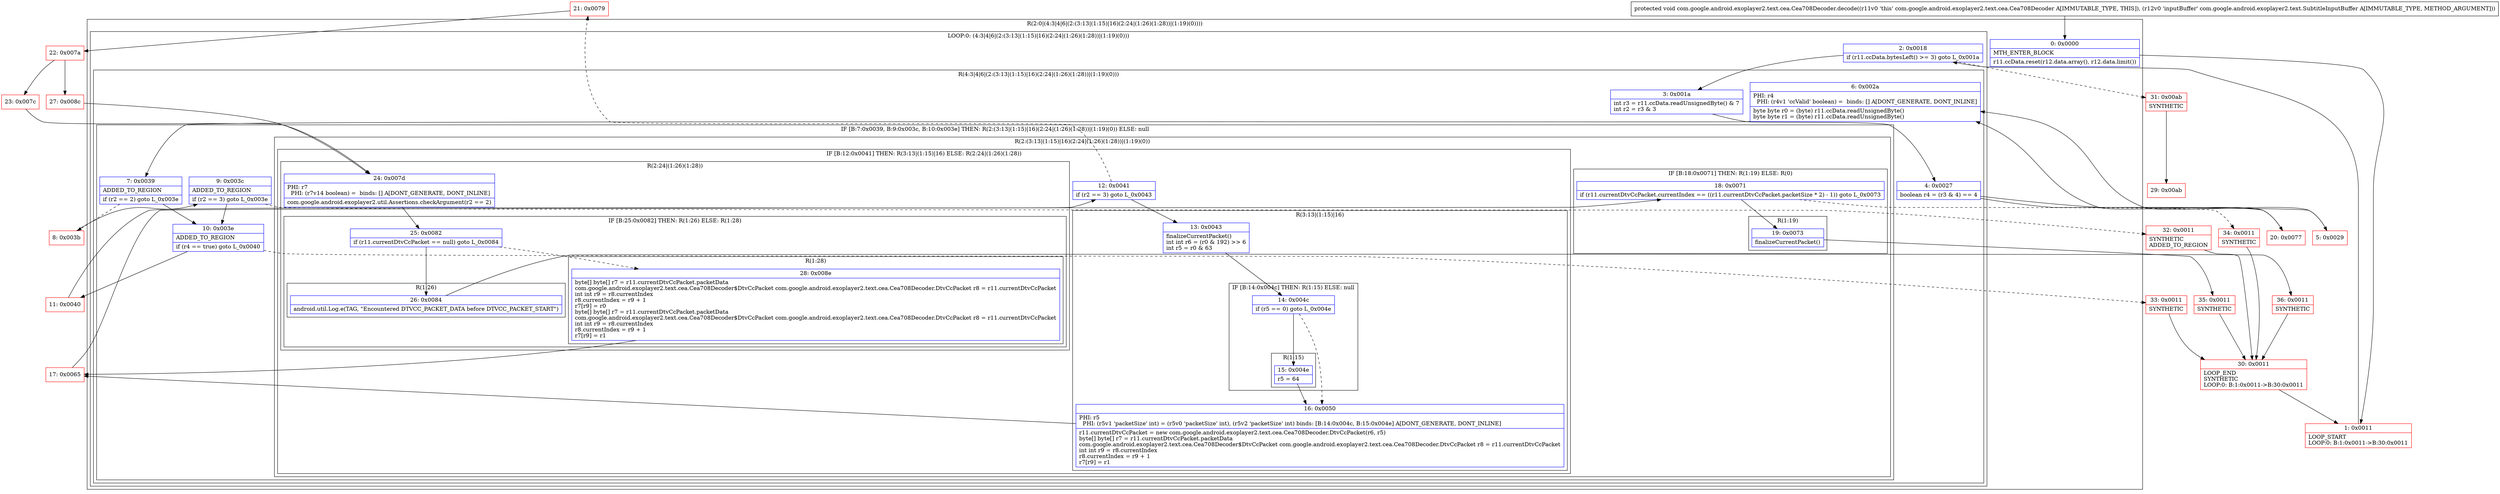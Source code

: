 digraph "CFG forcom.google.android.exoplayer2.text.cea.Cea708Decoder.decode(Lcom\/google\/android\/exoplayer2\/text\/SubtitleInputBuffer;)V" {
subgraph cluster_Region_1970827559 {
label = "R(2:0|(4:3|4|6|(2:(3:13|(1:15)|16)(2:24|(1:26)(1:28))|(1:19)(0))))";
node [shape=record,color=blue];
Node_0 [shape=record,label="{0\:\ 0x0000|MTH_ENTER_BLOCK\l|r11.ccData.reset(r12.data.array(), r12.data.limit())\l}"];
subgraph cluster_LoopRegion_1884593039 {
label = "LOOP:0: (4:3|4|6|(2:(3:13|(1:15)|16)(2:24|(1:26)(1:28))|(1:19)(0)))";
node [shape=record,color=blue];
Node_2 [shape=record,label="{2\:\ 0x0018|if (r11.ccData.bytesLeft() \>= 3) goto L_0x001a\l}"];
subgraph cluster_Region_1733707854 {
label = "R(4:3|4|6|(2:(3:13|(1:15)|16)(2:24|(1:26)(1:28))|(1:19)(0)))";
node [shape=record,color=blue];
Node_3 [shape=record,label="{3\:\ 0x001a|int r3 = r11.ccData.readUnsignedByte() & 7\lint r2 = r3 & 3\l}"];
Node_4 [shape=record,label="{4\:\ 0x0027|boolean r4 = (r3 & 4) == 4\l}"];
Node_6 [shape=record,label="{6\:\ 0x002a|PHI: r4 \l  PHI: (r4v1 'ccValid' boolean) =  binds: [] A[DONT_GENERATE, DONT_INLINE]\l|byte byte r0 = (byte) r11.ccData.readUnsignedByte()\lbyte byte r1 = (byte) r11.ccData.readUnsignedByte()\l}"];
subgraph cluster_IfRegion_1095622197 {
label = "IF [B:7:0x0039, B:9:0x003c, B:10:0x003e] THEN: R(2:(3:13|(1:15)|16)(2:24|(1:26)(1:28))|(1:19)(0)) ELSE: null";
node [shape=record,color=blue];
Node_7 [shape=record,label="{7\:\ 0x0039|ADDED_TO_REGION\l|if (r2 == 2) goto L_0x003e\l}"];
Node_9 [shape=record,label="{9\:\ 0x003c|ADDED_TO_REGION\l|if (r2 == 3) goto L_0x003e\l}"];
Node_10 [shape=record,label="{10\:\ 0x003e|ADDED_TO_REGION\l|if (r4 == true) goto L_0x0040\l}"];
subgraph cluster_Region_916015939 {
label = "R(2:(3:13|(1:15)|16)(2:24|(1:26)(1:28))|(1:19)(0))";
node [shape=record,color=blue];
subgraph cluster_IfRegion_847183920 {
label = "IF [B:12:0x0041] THEN: R(3:13|(1:15)|16) ELSE: R(2:24|(1:26)(1:28))";
node [shape=record,color=blue];
Node_12 [shape=record,label="{12\:\ 0x0041|if (r2 == 3) goto L_0x0043\l}"];
subgraph cluster_Region_595430336 {
label = "R(3:13|(1:15)|16)";
node [shape=record,color=blue];
Node_13 [shape=record,label="{13\:\ 0x0043|finalizeCurrentPacket()\lint int r6 = (r0 & 192) \>\> 6\lint r5 = r0 & 63\l}"];
subgraph cluster_IfRegion_1430152410 {
label = "IF [B:14:0x004c] THEN: R(1:15) ELSE: null";
node [shape=record,color=blue];
Node_14 [shape=record,label="{14\:\ 0x004c|if (r5 == 0) goto L_0x004e\l}"];
subgraph cluster_Region_1180351169 {
label = "R(1:15)";
node [shape=record,color=blue];
Node_15 [shape=record,label="{15\:\ 0x004e|r5 = 64\l}"];
}
}
Node_16 [shape=record,label="{16\:\ 0x0050|PHI: r5 \l  PHI: (r5v1 'packetSize' int) = (r5v0 'packetSize' int), (r5v2 'packetSize' int) binds: [B:14:0x004c, B:15:0x004e] A[DONT_GENERATE, DONT_INLINE]\l|r11.currentDtvCcPacket = new com.google.android.exoplayer2.text.cea.Cea708Decoder.DtvCcPacket(r6, r5)\lbyte[] byte[] r7 = r11.currentDtvCcPacket.packetData\lcom.google.android.exoplayer2.text.cea.Cea708Decoder$DtvCcPacket com.google.android.exoplayer2.text.cea.Cea708Decoder.DtvCcPacket r8 = r11.currentDtvCcPacket\lint int r9 = r8.currentIndex\lr8.currentIndex = r9 + 1\lr7[r9] = r1\l}"];
}
subgraph cluster_Region_1992079713 {
label = "R(2:24|(1:26)(1:28))";
node [shape=record,color=blue];
Node_24 [shape=record,label="{24\:\ 0x007d|PHI: r7 \l  PHI: (r7v14 boolean) =  binds: [] A[DONT_GENERATE, DONT_INLINE]\l|com.google.android.exoplayer2.util.Assertions.checkArgument(r2 == 2)\l}"];
subgraph cluster_IfRegion_1533869159 {
label = "IF [B:25:0x0082] THEN: R(1:26) ELSE: R(1:28)";
node [shape=record,color=blue];
Node_25 [shape=record,label="{25\:\ 0x0082|if (r11.currentDtvCcPacket == null) goto L_0x0084\l}"];
subgraph cluster_Region_1839947620 {
label = "R(1:26)";
node [shape=record,color=blue];
Node_26 [shape=record,label="{26\:\ 0x0084|android.util.Log.e(TAG, \"Encountered DTVCC_PACKET_DATA before DTVCC_PACKET_START\")\l}"];
}
subgraph cluster_Region_216942060 {
label = "R(1:28)";
node [shape=record,color=blue];
Node_28 [shape=record,label="{28\:\ 0x008e|byte[] byte[] r7 = r11.currentDtvCcPacket.packetData\lcom.google.android.exoplayer2.text.cea.Cea708Decoder$DtvCcPacket com.google.android.exoplayer2.text.cea.Cea708Decoder.DtvCcPacket r8 = r11.currentDtvCcPacket\lint int r9 = r8.currentIndex\lr8.currentIndex = r9 + 1\lr7[r9] = r0\lbyte[] byte[] r7 = r11.currentDtvCcPacket.packetData\lcom.google.android.exoplayer2.text.cea.Cea708Decoder$DtvCcPacket com.google.android.exoplayer2.text.cea.Cea708Decoder.DtvCcPacket r8 = r11.currentDtvCcPacket\lint int r9 = r8.currentIndex\lr8.currentIndex = r9 + 1\lr7[r9] = r1\l}"];
}
}
}
}
subgraph cluster_IfRegion_964110781 {
label = "IF [B:18:0x0071] THEN: R(1:19) ELSE: R(0)";
node [shape=record,color=blue];
Node_18 [shape=record,label="{18\:\ 0x0071|if (r11.currentDtvCcPacket.currentIndex == ((r11.currentDtvCcPacket.packetSize * 2) \- 1)) goto L_0x0073\l}"];
subgraph cluster_Region_1162391171 {
label = "R(1:19)";
node [shape=record,color=blue];
Node_19 [shape=record,label="{19\:\ 0x0073|finalizeCurrentPacket()\l}"];
}
subgraph cluster_Region_2038164873 {
label = "R(0)";
node [shape=record,color=blue];
}
}
}
}
}
}
}
Node_1 [shape=record,color=red,label="{1\:\ 0x0011|LOOP_START\lLOOP:0: B:1:0x0011\-\>B:30:0x0011\l}"];
Node_5 [shape=record,color=red,label="{5\:\ 0x0029}"];
Node_8 [shape=record,color=red,label="{8\:\ 0x003b}"];
Node_11 [shape=record,color=red,label="{11\:\ 0x0040}"];
Node_17 [shape=record,color=red,label="{17\:\ 0x0065}"];
Node_20 [shape=record,color=red,label="{20\:\ 0x0077}"];
Node_21 [shape=record,color=red,label="{21\:\ 0x0079}"];
Node_22 [shape=record,color=red,label="{22\:\ 0x007a}"];
Node_23 [shape=record,color=red,label="{23\:\ 0x007c}"];
Node_27 [shape=record,color=red,label="{27\:\ 0x008c}"];
Node_29 [shape=record,color=red,label="{29\:\ 0x00ab}"];
Node_30 [shape=record,color=red,label="{30\:\ 0x0011|LOOP_END\lSYNTHETIC\lLOOP:0: B:1:0x0011\-\>B:30:0x0011\l}"];
Node_31 [shape=record,color=red,label="{31\:\ 0x00ab|SYNTHETIC\l}"];
Node_32 [shape=record,color=red,label="{32\:\ 0x0011|SYNTHETIC\lADDED_TO_REGION\l}"];
Node_33 [shape=record,color=red,label="{33\:\ 0x0011|SYNTHETIC\l}"];
Node_34 [shape=record,color=red,label="{34\:\ 0x0011|SYNTHETIC\l}"];
Node_35 [shape=record,color=red,label="{35\:\ 0x0011|SYNTHETIC\l}"];
Node_36 [shape=record,color=red,label="{36\:\ 0x0011|SYNTHETIC\l}"];
MethodNode[shape=record,label="{protected void com.google.android.exoplayer2.text.cea.Cea708Decoder.decode((r11v0 'this' com.google.android.exoplayer2.text.cea.Cea708Decoder A[IMMUTABLE_TYPE, THIS]), (r12v0 'inputBuffer' com.google.android.exoplayer2.text.SubtitleInputBuffer A[IMMUTABLE_TYPE, METHOD_ARGUMENT])) }"];
MethodNode -> Node_0;
Node_0 -> Node_1;
Node_2 -> Node_3;
Node_2 -> Node_31[style=dashed];
Node_3 -> Node_4;
Node_4 -> Node_5;
Node_4 -> Node_20;
Node_6 -> Node_7;
Node_7 -> Node_8[style=dashed];
Node_7 -> Node_10;
Node_9 -> Node_10;
Node_9 -> Node_32[style=dashed];
Node_10 -> Node_11;
Node_10 -> Node_33[style=dashed];
Node_12 -> Node_13;
Node_12 -> Node_21[style=dashed];
Node_13 -> Node_14;
Node_14 -> Node_15;
Node_14 -> Node_16[style=dashed];
Node_15 -> Node_16;
Node_16 -> Node_17;
Node_24 -> Node_25;
Node_25 -> Node_26;
Node_25 -> Node_28[style=dashed];
Node_26 -> Node_36;
Node_28 -> Node_17;
Node_18 -> Node_19;
Node_18 -> Node_34[style=dashed];
Node_19 -> Node_35;
Node_1 -> Node_2;
Node_5 -> Node_6;
Node_8 -> Node_9;
Node_11 -> Node_12;
Node_17 -> Node_18;
Node_20 -> Node_6;
Node_21 -> Node_22;
Node_22 -> Node_23;
Node_22 -> Node_27;
Node_23 -> Node_24;
Node_27 -> Node_24;
Node_30 -> Node_1;
Node_31 -> Node_29;
Node_32 -> Node_30;
Node_33 -> Node_30;
Node_34 -> Node_30;
Node_35 -> Node_30;
Node_36 -> Node_30;
}

